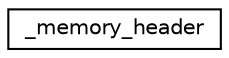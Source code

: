 digraph "Graphical Class Hierarchy"
{
 // LATEX_PDF_SIZE
  edge [fontname="Helvetica",fontsize="10",labelfontname="Helvetica",labelfontsize="10"];
  node [fontname="Helvetica",fontsize="10",shape=record];
  rankdir="LR";
  Node0 [label="_memory_header",height=0.2,width=0.4,color="black", fillcolor="white", style="filled",URL="$d0/d98/struct__memory__header.html",tooltip=" "];
}
